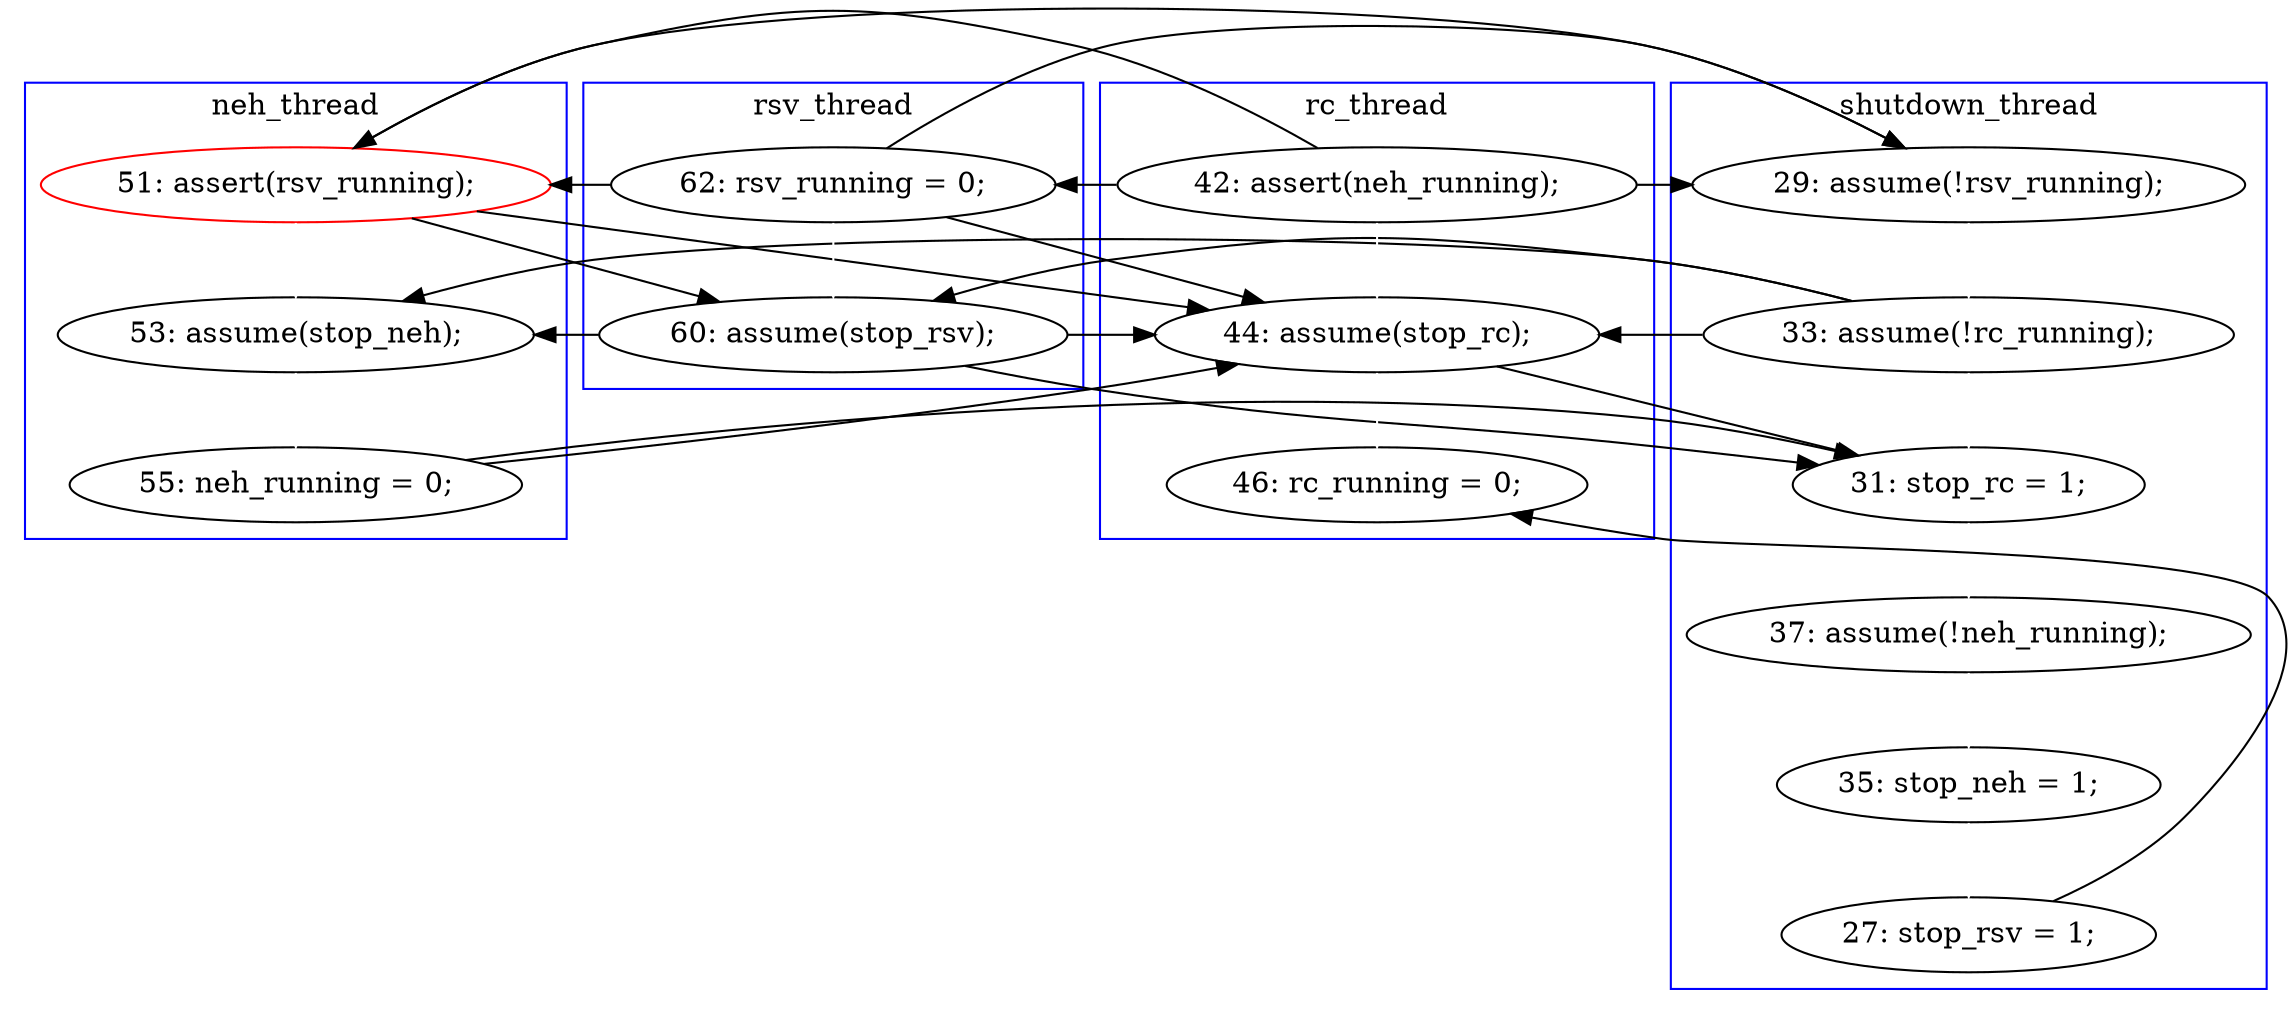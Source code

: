 digraph Counterexample {
	18 -> 21 [color = black, style = solid, constraint = false]
	20 -> 21 [color = black, style = solid, constraint = false]
	20 -> 23 [color = black, style = solid, constraint = false]
	19 -> 20 [color = white, style = solid]
	21 -> 27 [color = black, style = solid, constraint = false]
	17 -> 18 [color = black, style = solid, constraint = false]
	28 -> 31 [color = white, style = solid]
	21 -> 23 [color = black, style = solid, constraint = false]
	31 -> 32 [color = white, style = solid]
	17 -> 26 [color = black, style = solid, constraint = false]
	17 -> 19 [color = black, style = solid, constraint = false]
	14 -> 18 [color = black, style = solid, constraint = false]
	32 -> 35 [color = black, style = solid, constraint = false]
	24 -> 27 [color = black, style = solid, constraint = false]
	20 -> 26 [color = black, style = solid, constraint = false]
	14 -> 19 [color = black, style = solid, constraint = false]
	14 -> 17 [color = black, style = solid, constraint = false]
	21 -> 26 [color = black, style = solid, constraint = false]
	20 -> 27 [color = white, style = solid]
	18 -> 23 [color = white, style = solid]
	17 -> 21 [color = white, style = solid]
	18 -> 26 [color = black, style = solid, constraint = false]
	23 -> 24 [color = white, style = solid]
	14 -> 26 [color = white, style = solid]
	26 -> 27 [color = black, style = solid, constraint = false]
	18 -> 19 [color = black, style = solid, constraint = false]
	27 -> 28 [color = white, style = solid]
	26 -> 35 [color = white, style = solid]
	24 -> 26 [color = black, style = solid, constraint = false]
	subgraph cluster4 {
		label = rsv_thread
		color = blue
		17  [label = "62: rsv_running = 0;"]
		21  [label = "60: assume(stop_rsv);"]
	}
	subgraph cluster2 {
		label = rc_thread
		color = blue
		35  [label = "46: rc_running = 0;"]
		14  [label = "42: assert(neh_running);"]
		26  [label = "44: assume(stop_rc);"]
	}
	subgraph cluster3 {
		label = neh_thread
		color = blue
		24  [label = "55: neh_running = 0;"]
		18  [label = "51: assert(rsv_running);", color = red]
		23  [label = "53: assume(stop_neh);"]
	}
	subgraph cluster1 {
		label = shutdown_thread
		color = blue
		31  [label = "35: stop_neh = 1;"]
		28  [label = "37: assume(!neh_running);"]
		19  [label = "29: assume(!rsv_running);"]
		20  [label = "33: assume(!rc_running);"]
		27  [label = "31: stop_rc = 1;"]
		32  [label = "27: stop_rsv = 1;"]
	}
}